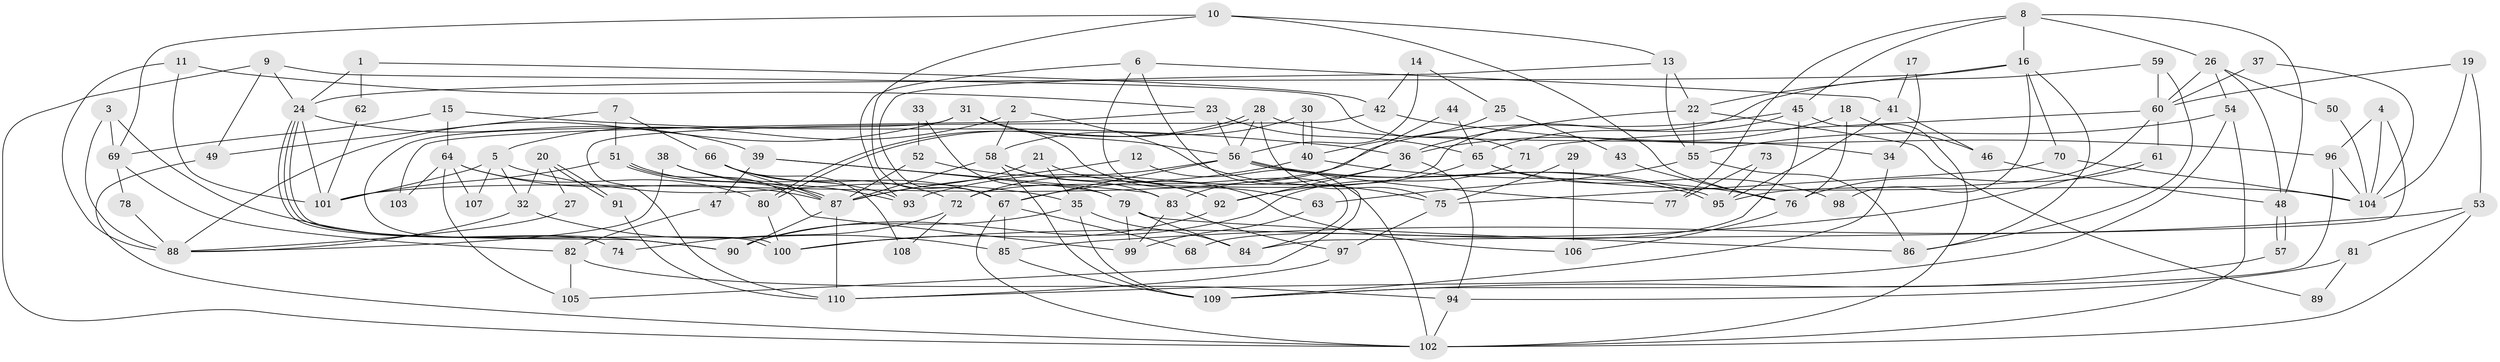 // Generated by graph-tools (version 1.1) at 2025/26/03/09/25 03:26:19]
// undirected, 110 vertices, 220 edges
graph export_dot {
graph [start="1"]
  node [color=gray90,style=filled];
  1;
  2;
  3;
  4;
  5;
  6;
  7;
  8;
  9;
  10;
  11;
  12;
  13;
  14;
  15;
  16;
  17;
  18;
  19;
  20;
  21;
  22;
  23;
  24;
  25;
  26;
  27;
  28;
  29;
  30;
  31;
  32;
  33;
  34;
  35;
  36;
  37;
  38;
  39;
  40;
  41;
  42;
  43;
  44;
  45;
  46;
  47;
  48;
  49;
  50;
  51;
  52;
  53;
  54;
  55;
  56;
  57;
  58;
  59;
  60;
  61;
  62;
  63;
  64;
  65;
  66;
  67;
  68;
  69;
  70;
  71;
  72;
  73;
  74;
  75;
  76;
  77;
  78;
  79;
  80;
  81;
  82;
  83;
  84;
  85;
  86;
  87;
  88;
  89;
  90;
  91;
  92;
  93;
  94;
  95;
  96;
  97;
  98;
  99;
  100;
  101;
  102;
  103;
  104;
  105;
  106;
  107;
  108;
  109;
  110;
  1 -- 24;
  1 -- 42;
  1 -- 62;
  2 -- 5;
  2 -- 75;
  2 -- 58;
  3 -- 88;
  3 -- 90;
  3 -- 69;
  4 -- 104;
  4 -- 84;
  4 -- 96;
  5 -- 101;
  5 -- 35;
  5 -- 32;
  5 -- 107;
  6 -- 105;
  6 -- 41;
  6 -- 84;
  6 -- 93;
  7 -- 51;
  7 -- 49;
  7 -- 66;
  8 -- 16;
  8 -- 48;
  8 -- 26;
  8 -- 45;
  8 -- 77;
  9 -- 71;
  9 -- 24;
  9 -- 49;
  9 -- 102;
  10 -- 67;
  10 -- 13;
  10 -- 69;
  10 -- 76;
  11 -- 101;
  11 -- 88;
  11 -- 23;
  12 -- 87;
  12 -- 102;
  13 -- 67;
  13 -- 22;
  13 -- 55;
  14 -- 42;
  14 -- 56;
  14 -- 25;
  15 -- 36;
  15 -- 69;
  15 -- 64;
  16 -- 70;
  16 -- 22;
  16 -- 24;
  16 -- 86;
  16 -- 98;
  17 -- 34;
  17 -- 41;
  18 -- 36;
  18 -- 76;
  18 -- 46;
  19 -- 53;
  19 -- 104;
  19 -- 60;
  20 -- 32;
  20 -- 91;
  20 -- 91;
  20 -- 27;
  21 -- 87;
  21 -- 35;
  21 -- 106;
  22 -- 36;
  22 -- 55;
  22 -- 89;
  23 -- 56;
  23 -- 65;
  23 -- 103;
  24 -- 100;
  24 -- 100;
  24 -- 39;
  24 -- 90;
  24 -- 101;
  25 -- 40;
  25 -- 43;
  26 -- 54;
  26 -- 48;
  26 -- 50;
  26 -- 60;
  27 -- 88;
  28 -- 80;
  28 -- 80;
  28 -- 56;
  28 -- 34;
  28 -- 75;
  29 -- 75;
  29 -- 106;
  30 -- 40;
  30 -- 40;
  30 -- 58;
  31 -- 56;
  31 -- 88;
  31 -- 63;
  31 -- 74;
  32 -- 85;
  32 -- 88;
  33 -- 52;
  33 -- 79;
  34 -- 109;
  35 -- 84;
  35 -- 90;
  35 -- 109;
  36 -- 93;
  36 -- 92;
  36 -- 94;
  37 -- 60;
  37 -- 104;
  38 -- 72;
  38 -- 93;
  38 -- 88;
  39 -- 79;
  39 -- 47;
  39 -- 83;
  40 -- 67;
  40 -- 76;
  41 -- 46;
  41 -- 95;
  42 -- 96;
  42 -- 110;
  43 -- 76;
  44 -- 65;
  44 -- 83;
  45 -- 65;
  45 -- 68;
  45 -- 101;
  45 -- 102;
  46 -- 48;
  47 -- 82;
  48 -- 57;
  48 -- 57;
  49 -- 102;
  50 -- 104;
  51 -- 101;
  51 -- 87;
  51 -- 87;
  51 -- 99;
  52 -- 92;
  52 -- 87;
  53 -- 85;
  53 -- 102;
  53 -- 81;
  54 -- 55;
  54 -- 102;
  54 -- 110;
  55 -- 63;
  55 -- 86;
  56 -- 95;
  56 -- 95;
  56 -- 67;
  56 -- 72;
  56 -- 77;
  57 -- 109;
  58 -- 87;
  58 -- 83;
  58 -- 92;
  58 -- 109;
  59 -- 60;
  59 -- 86;
  59 -- 72;
  60 -- 61;
  60 -- 71;
  60 -- 95;
  61 -- 76;
  61 -- 100;
  62 -- 101;
  63 -- 99;
  64 -- 80;
  64 -- 87;
  64 -- 103;
  64 -- 105;
  64 -- 107;
  65 -- 92;
  65 -- 98;
  65 -- 104;
  66 -- 87;
  66 -- 67;
  66 -- 93;
  66 -- 108;
  67 -- 102;
  67 -- 68;
  67 -- 85;
  69 -- 78;
  69 -- 82;
  70 -- 104;
  70 -- 75;
  71 -- 90;
  72 -- 74;
  72 -- 108;
  73 -- 95;
  73 -- 77;
  75 -- 97;
  76 -- 106;
  78 -- 88;
  79 -- 99;
  79 -- 86;
  79 -- 84;
  80 -- 100;
  81 -- 94;
  81 -- 89;
  82 -- 94;
  82 -- 105;
  83 -- 97;
  83 -- 99;
  85 -- 109;
  87 -- 90;
  87 -- 110;
  91 -- 110;
  92 -- 100;
  94 -- 102;
  96 -- 109;
  96 -- 104;
  97 -- 110;
}
